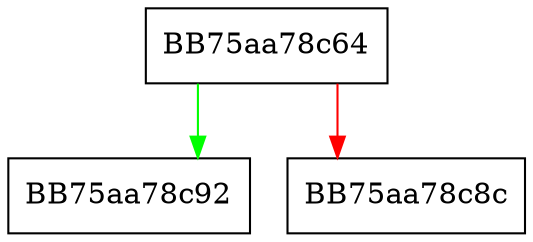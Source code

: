 digraph SetOutputAttributes_IeProtect {
  node [shape="box"];
  graph [splines=ortho];
  BB75aa78c64 -> BB75aa78c92 [color="green"];
  BB75aa78c64 -> BB75aa78c8c [color="red"];
}